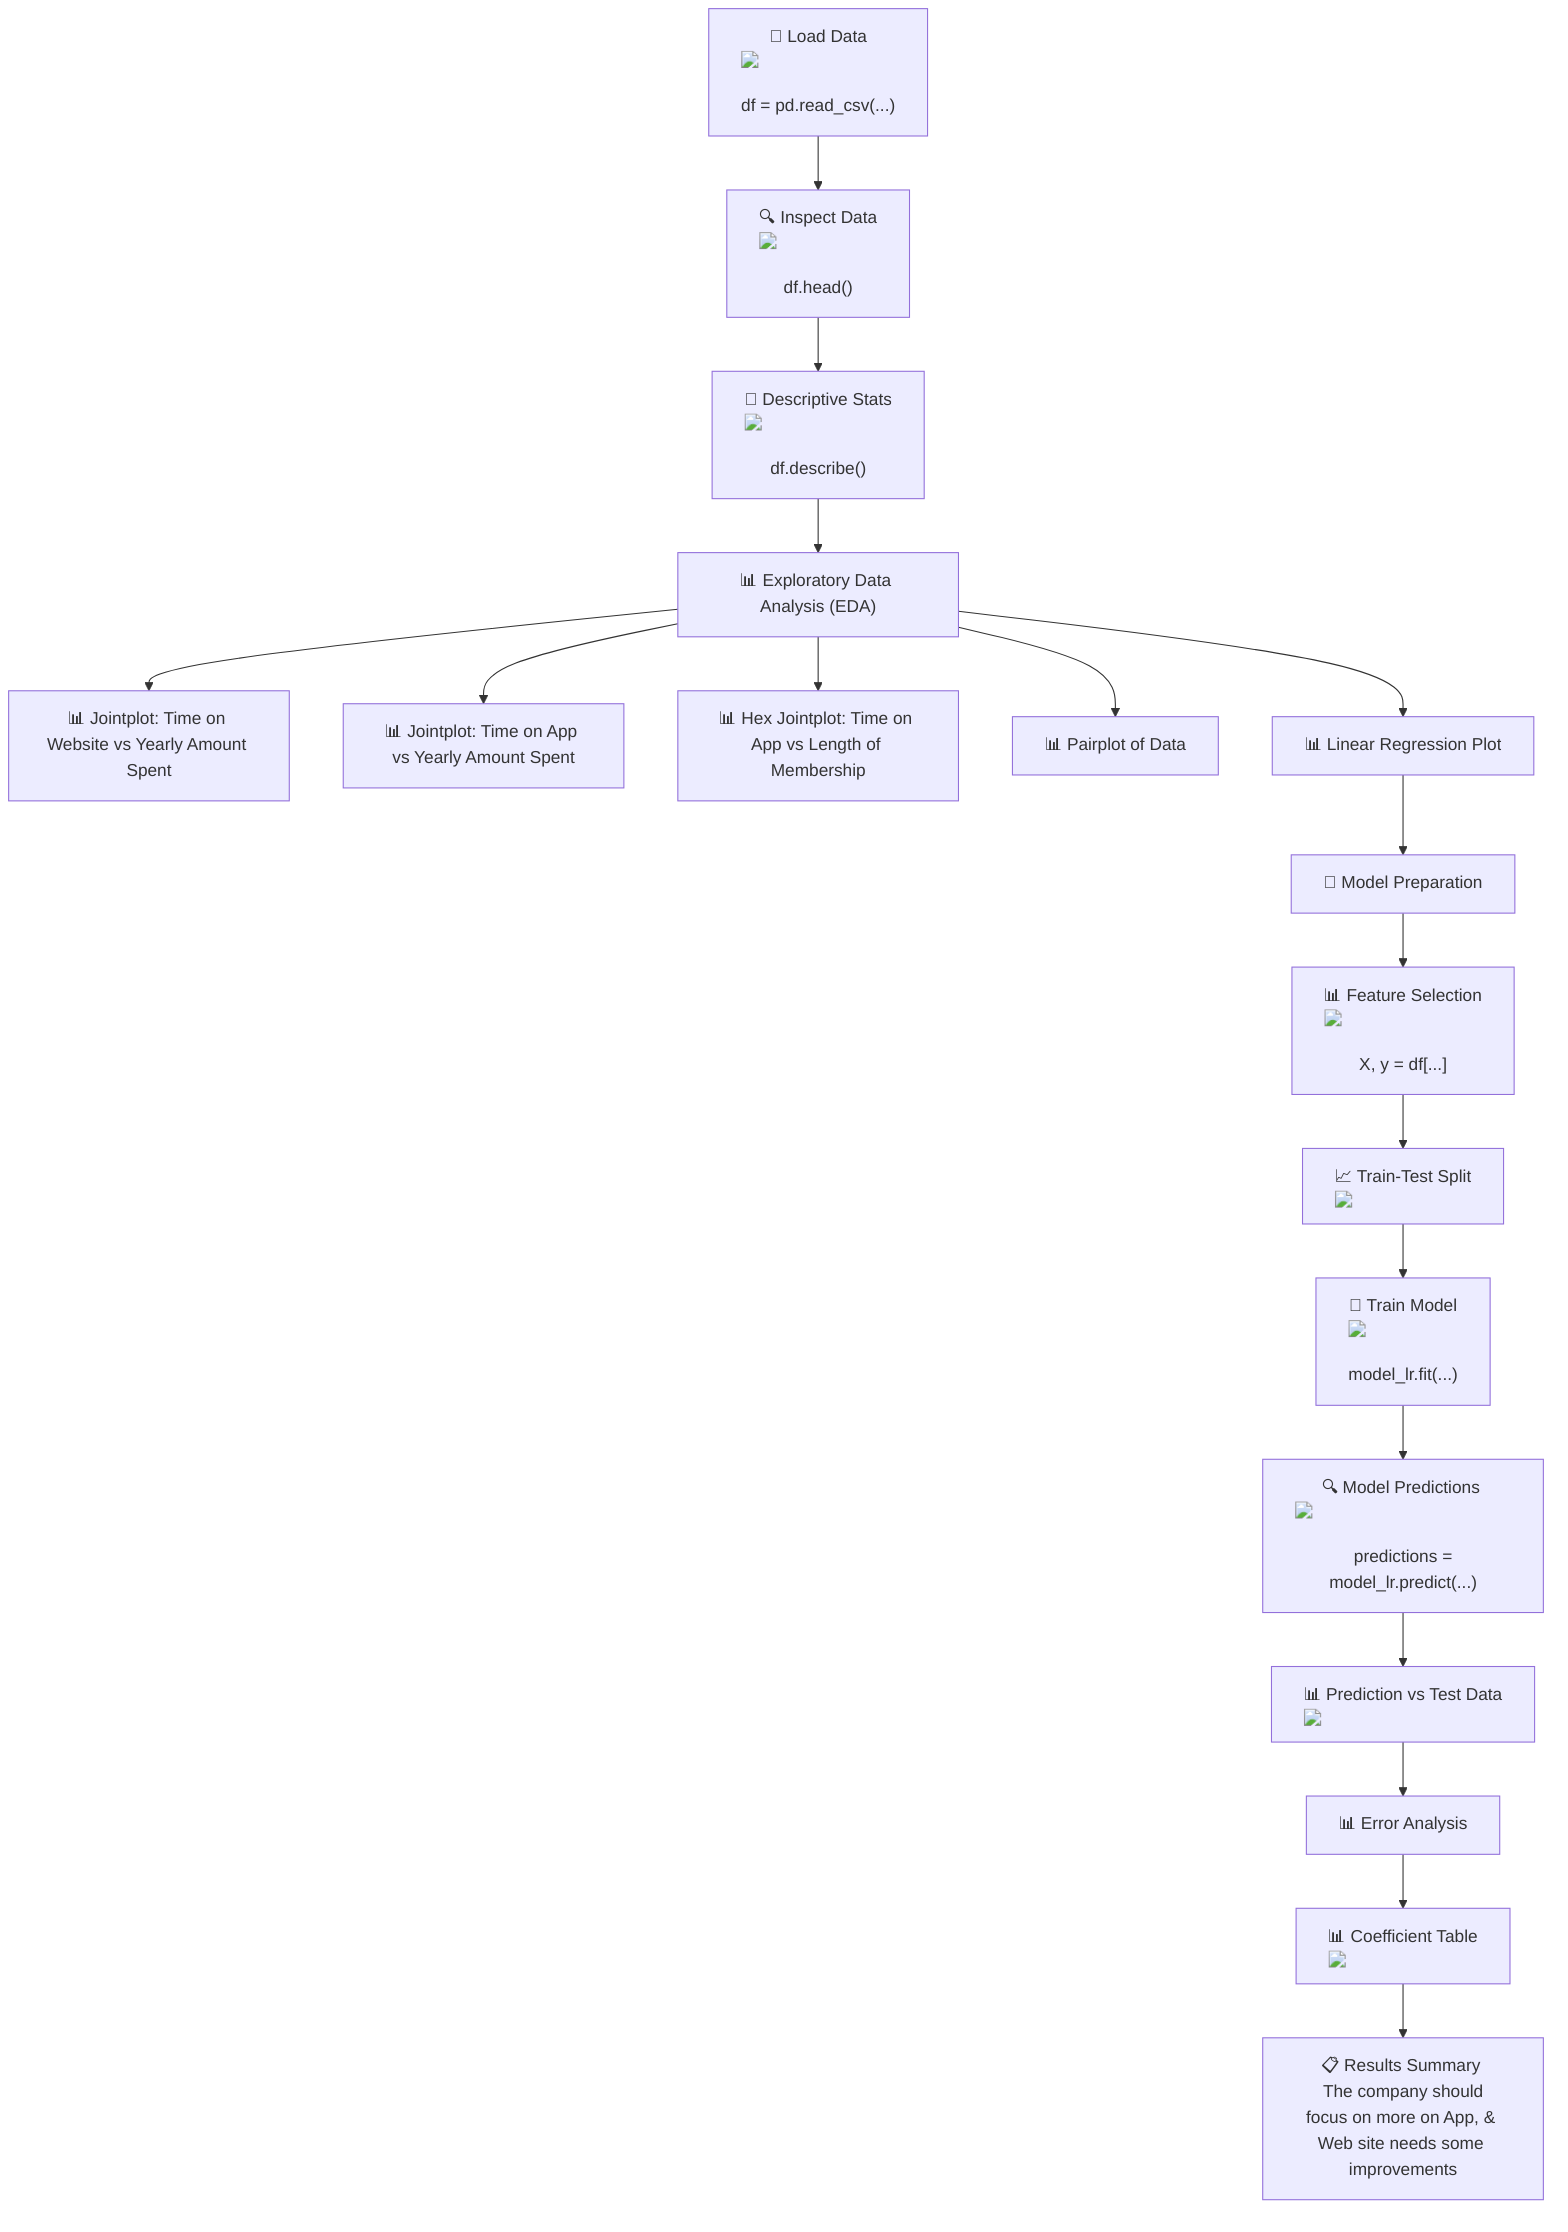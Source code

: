flowchart TD
    A["📂 Load Data <img src='file.svg' /> <br/> df = pd.read_csv(...)"] --> B["🔍 Inspect Data <img src='table.svg' /> <br/> df.head()"]
    B --> C["📝 Descriptive Stats <img src='table.svg' /> <br/> df.describe()"]
    C --> D["📊 Exploratory Data Analysis (EDA)"]
    D --> E1["📊 Jointplot: Time on Website vs Yearly Amount Spent"]
    D --> E2["📊 Jointplot: Time on App vs Yearly Amount Spent"]
    D --> E3["📊 Hex Jointplot: Time on App vs Length of Membership"]
    D --> E4["📊 Pairplot of Data"]
    D --> E5["📊 Linear Regression Plot"]
    E5 --> F["🧠 Model Preparation"]
    F --> G["📊 Feature Selection <img src='column_split.svg' /> <br/> X, y = df[...]"]
    G --> H["📈 Train-Test Split <img src='row_split.svg' />"]
    H --> I["🧠 Train Model <img src='brain.svg' /> <br/> model_lr.fit(...)"]
    I --> J["🔍 Model Predictions <img src='brain.svg' /> <br/> predictions = model_lr.predict(...)"]
    J --> K["📊 Prediction vs Test Data <img src='scatter_plot_template.svg' />"]
    K --> L["📊 Error Analysis"]
    L --> M["📊 Coefficient Table <img src='table.svg' />"]
    M --> N["📋 Results Summary <br/> The company should focus on more on App, & Web site needs some improvements"]